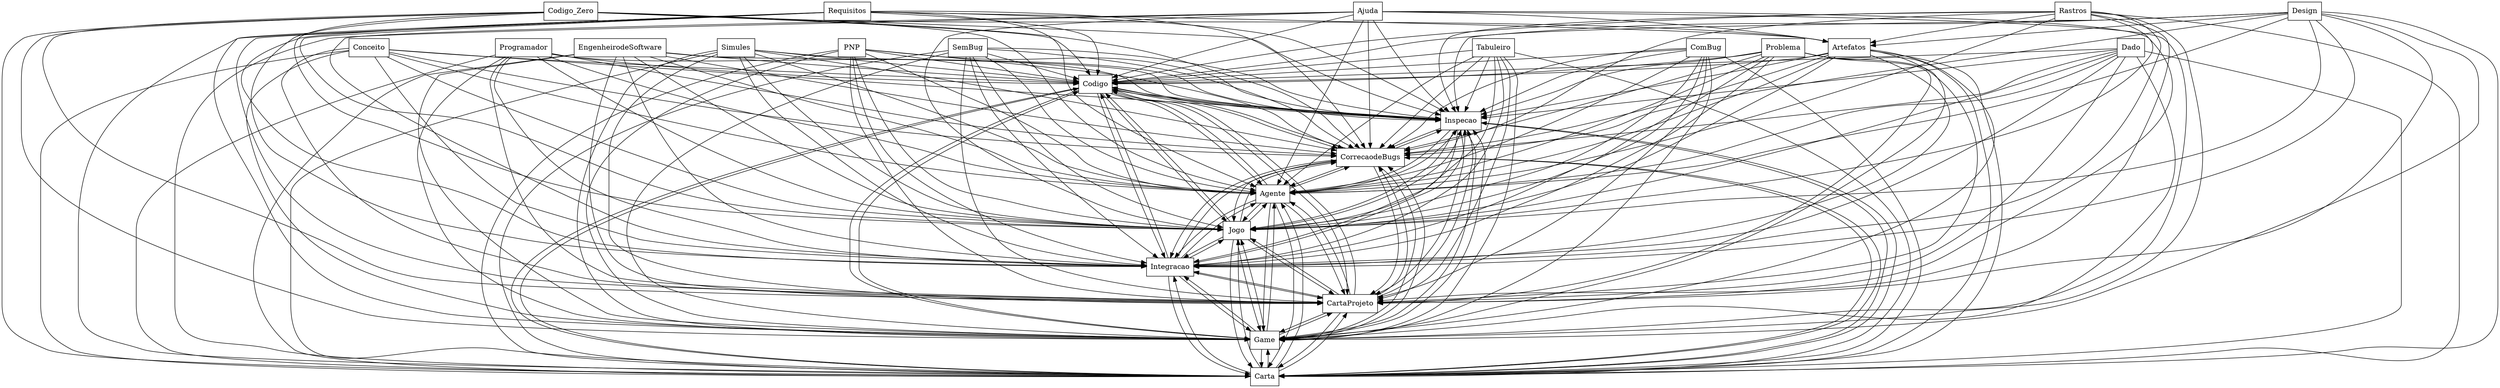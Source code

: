 digraph{
graph [rankdir=TB];
node [shape=box];
edge [arrowhead=normal];
0[label="Conceito",]
1[label="Codigo",]
2[label="Programador",]
3[label="Inspecao",]
4[label="EngenheirodeSoftware",]
5[label="Carta",]
6[label="Game",]
7[label="CartaProjeto",]
8[label="Simules",]
9[label="Codigo_Zero",]
10[label="Artefatos",]
11[label="Ajuda",]
12[label="SemBug",]
13[label="Integracao",]
14[label="PNP",]
15[label="Design",]
16[label="Requisitos",]
17[label="Jogo",]
18[label="Tabuleiro",]
19[label="ComBug",]
20[label="Problema",]
21[label="Rastros",]
22[label="Dado",]
23[label="Agente",]
24[label="CorrecaodeBugs",]
0->1[label="",]
0->3[label="",]
0->5[label="",]
0->6[label="",]
0->7[label="",]
0->13[label="",]
0->17[label="",]
0->23[label="",]
0->24[label="",]
1->3[label="",]
1->5[label="",]
1->6[label="",]
1->7[label="",]
1->13[label="",]
1->17[label="",]
1->23[label="",]
1->24[label="",]
2->1[label="",]
2->3[label="",]
2->5[label="",]
2->6[label="",]
2->7[label="",]
2->13[label="",]
2->17[label="",]
2->23[label="",]
2->24[label="",]
3->1[label="",]
3->5[label="",]
3->6[label="",]
3->7[label="",]
3->13[label="",]
3->17[label="",]
3->23[label="",]
3->24[label="",]
4->1[label="",]
4->3[label="",]
4->5[label="",]
4->6[label="",]
4->7[label="",]
4->13[label="",]
4->17[label="",]
4->23[label="",]
4->24[label="",]
5->1[label="",]
5->3[label="",]
5->6[label="",]
5->7[label="",]
5->13[label="",]
5->17[label="",]
5->23[label="",]
5->24[label="",]
6->1[label="",]
6->3[label="",]
6->5[label="",]
6->7[label="",]
6->13[label="",]
6->17[label="",]
6->23[label="",]
6->24[label="",]
7->1[label="",]
7->3[label="",]
7->5[label="",]
7->6[label="",]
7->13[label="",]
7->17[label="",]
7->23[label="",]
7->24[label="",]
8->1[label="",]
8->3[label="",]
8->5[label="",]
8->6[label="",]
8->7[label="",]
8->13[label="",]
8->17[label="",]
8->23[label="",]
8->24[label="",]
9->1[label="",]
9->3[label="",]
9->5[label="",]
9->6[label="",]
9->7[label="",]
9->10[label="",]
9->13[label="",]
9->17[label="",]
9->23[label="",]
9->24[label="",]
10->1[label="",]
10->3[label="",]
10->5[label="",]
10->6[label="",]
10->7[label="",]
10->13[label="",]
10->17[label="",]
10->23[label="",]
10->24[label="",]
11->1[label="",]
11->3[label="",]
11->5[label="",]
11->6[label="",]
11->7[label="",]
11->10[label="",]
11->13[label="",]
11->17[label="",]
11->23[label="",]
11->24[label="",]
12->1[label="",]
12->3[label="",]
12->5[label="",]
12->6[label="",]
12->7[label="",]
12->13[label="",]
12->17[label="",]
12->23[label="",]
12->24[label="",]
13->1[label="",]
13->3[label="",]
13->5[label="",]
13->6[label="",]
13->7[label="",]
13->17[label="",]
13->23[label="",]
13->24[label="",]
14->1[label="",]
14->3[label="",]
14->5[label="",]
14->6[label="",]
14->7[label="",]
14->13[label="",]
14->17[label="",]
14->23[label="",]
14->24[label="",]
15->1[label="",]
15->3[label="",]
15->5[label="",]
15->6[label="",]
15->7[label="",]
15->10[label="",]
15->13[label="",]
15->17[label="",]
15->23[label="",]
15->24[label="",]
16->1[label="",]
16->3[label="",]
16->5[label="",]
16->6[label="",]
16->7[label="",]
16->10[label="",]
16->13[label="",]
16->17[label="",]
16->23[label="",]
16->24[label="",]
17->1[label="",]
17->3[label="",]
17->5[label="",]
17->6[label="",]
17->7[label="",]
17->13[label="",]
17->23[label="",]
17->24[label="",]
18->1[label="",]
18->3[label="",]
18->5[label="",]
18->6[label="",]
18->7[label="",]
18->13[label="",]
18->17[label="",]
18->23[label="",]
18->24[label="",]
19->1[label="",]
19->3[label="",]
19->5[label="",]
19->6[label="",]
19->7[label="",]
19->13[label="",]
19->17[label="",]
19->23[label="",]
19->24[label="",]
20->1[label="",]
20->3[label="",]
20->5[label="",]
20->6[label="",]
20->7[label="",]
20->13[label="",]
20->17[label="",]
20->23[label="",]
20->24[label="",]
21->1[label="",]
21->3[label="",]
21->5[label="",]
21->6[label="",]
21->7[label="",]
21->10[label="",]
21->13[label="",]
21->17[label="",]
21->23[label="",]
21->24[label="",]
22->1[label="",]
22->3[label="",]
22->5[label="",]
22->6[label="",]
22->7[label="",]
22->13[label="",]
22->17[label="",]
22->23[label="",]
22->24[label="",]
23->1[label="",]
23->3[label="",]
23->5[label="",]
23->6[label="",]
23->7[label="",]
23->13[label="",]
23->17[label="",]
23->24[label="",]
24->1[label="",]
24->3[label="",]
24->5[label="",]
24->6[label="",]
24->7[label="",]
24->13[label="",]
24->17[label="",]
24->23[label="",]
}

